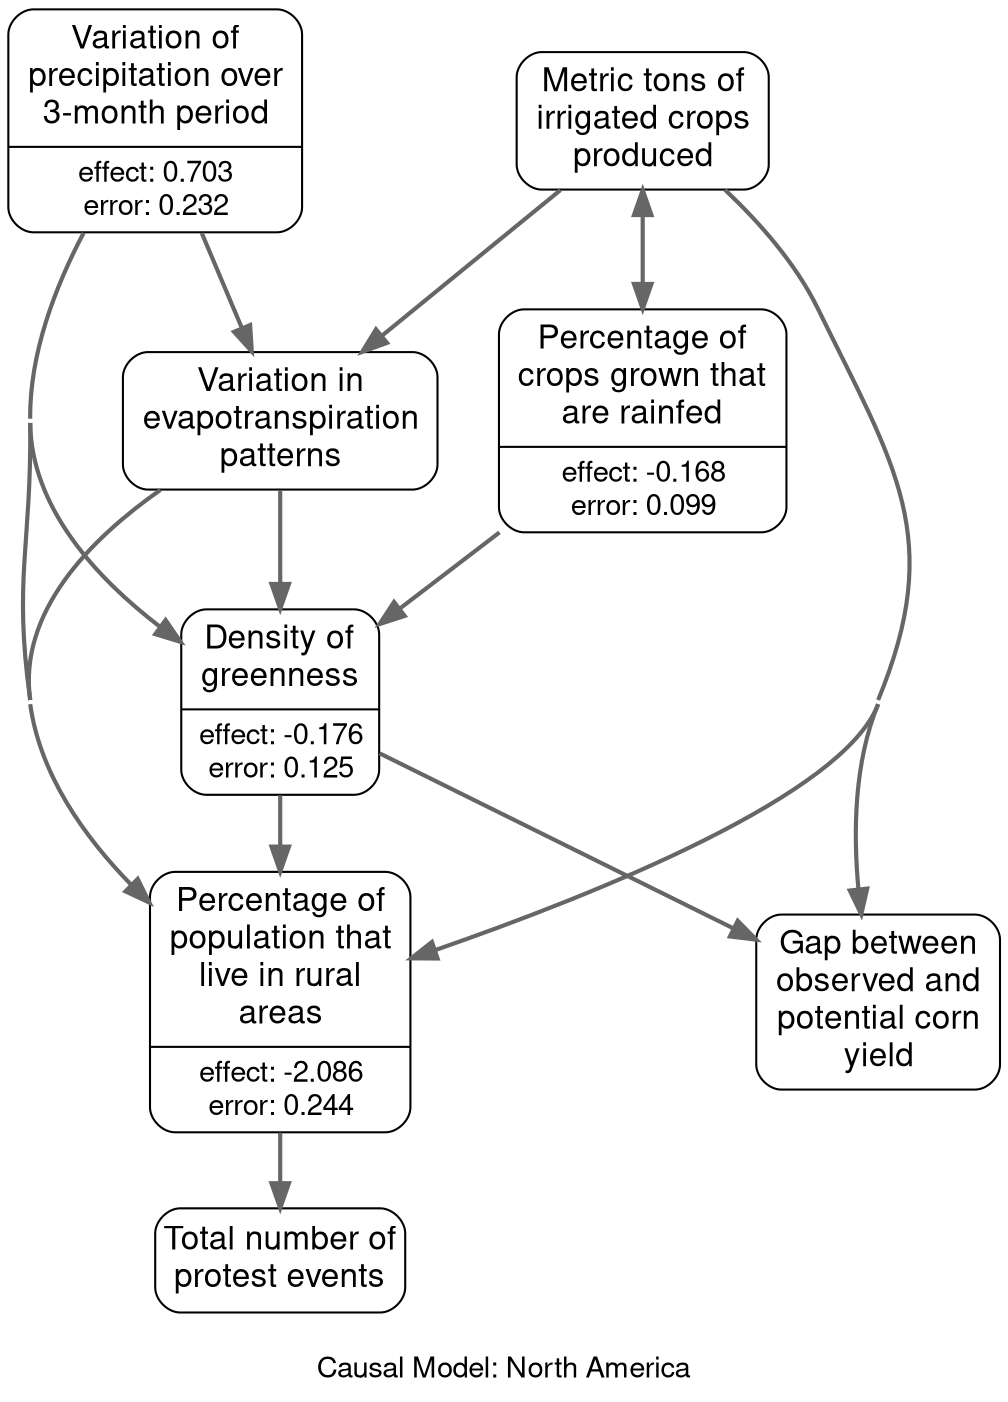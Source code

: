 # generated file for region: north_america by CausalModelRegionGenerator
strict digraph causalModel {
fontname="Helvetica, Arial, sans-serif";
label="
Causal Model: North America";
labelloc = b;
nodesep = 0.4;
concentrate = true;
node[shape = Mrecord, fontname = "Helvetica, Arial, sans-serif", margin = "0.10,0.06", penwidth = 1.0];
edge[arrowsize = 1.2 penwidth = 2 color="#666666"];

# nodes
rurratio_s [label = <{<table align="center" border="0" cellspacing="1" cellpadding="1">
<tr><td><font point-size="16">Percentage of<br/>population that<br/>live in rural<br/>areas<br/></font></td></tr>
</table>
|<table border="0" cellspacing="1" cellpadding="0.5"><tr><td><font point-size="14">effect: -2.086</font></td></tr>
<tr><td><font point-size="14">error: 0.244</font></td></tr></table>}>, class = rankB];
et_anom_m_STD_m [label = <<table align="center" border="0" cellspacing="1" cellpadding="1">
<tr><td><font point-size="16">Variation in<br/>evapotranspiration<br/>patterns<br/></font></td></tr>
</table>
>, class = rankB];
ndvi_act_min_m [label = <{<table align="center" border="0" cellspacing="1" cellpadding="1">
<tr><td><font point-size="16">Density of<br/>greenness<br/></font></td></tr>
</table>
|<table border="0" cellspacing="1" cellpadding="0.5"><tr><td><font point-size="14">effect: -0.176</font></td></tr>
<tr><td><font point-size="14">error: 0.125</font></td></tr></table>}>, class = rankB];
spi_3_m [label = <{<table align="center" border="0" cellspacing="1" cellpadding="1">
<tr><td><font point-size="16">Variation of<br/>precipitation over<br/>3-month period<br/></font></td></tr>
</table>
|<table border="0" cellspacing="1" cellpadding="0.5"><tr><td><font point-size="14">effect: 0.703</font></td></tr>
<tr><td><font point-size="14">error: 0.232</font></td></tr></table>}>, class = rankA];
rainfed_s [label = <{<table align="center" border="0" cellspacing="1" cellpadding="1">
<tr><td><font point-size="16">Percentage of<br/>crops grown that<br/>are rainfed<br/></font></td></tr>
</table>
|<table border="0" cellspacing="1" cellpadding="0.5"><tr><td><font point-size="14">effect: -0.168</font></td></tr>
<tr><td><font point-size="14">error: 0.099</font></td></tr></table>}>, class = rankB];
spam_P_i_sum_s [label = <<table align="center" border="0" cellspacing="1" cellpadding="1">
<tr><td><font point-size="16">Metric tons of<br/>irrigated crops<br/>produced<br/></font></td></tr>
</table>
>, class = rankB];
yield_gap_maize_s [label = <<table align="center" border="0" cellspacing="1" cellpadding="1">
<tr><td><font point-size="16">Gap between<br/>observed and<br/>potential corn<br/>yield<br/></font></td></tr>
</table>
>, class = rankB];
acl_pprt_evnt_m [label = "Total number of
protest events" class = rankC shape=box style=rounded fontsize="16pt" margin = "0.05,0.10"];

#ranks


# links
rurratio_s -> acl_pprt_evnt_m;
et_anom_m_STD_m -> rurratio_s;
et_anom_m_STD_m -> ndvi_act_min_m;
ndvi_act_min_m -> rurratio_s;
ndvi_act_min_m -> yield_gap_maize_s;
spi_3_m -> rurratio_s;
spi_3_m -> et_anom_m_STD_m;
spi_3_m -> ndvi_act_min_m;
rainfed_s -> ndvi_act_min_m;
rainfed_s -> spam_P_i_sum_s;
spam_P_i_sum_s -> rurratio_s;
spam_P_i_sum_s -> et_anom_m_STD_m;
spam_P_i_sum_s -> rainfed_s;
spam_P_i_sum_s -> yield_gap_maize_s;

}
